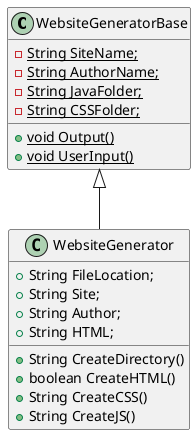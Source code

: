 @startuml
'https://plantuml.com/class-diagram




class WebsiteGeneratorBase{
        -{static} String SiteName;
        -{static} String AuthorName;
        -{static} String JavaFolder;
        -{static} String CSSFolder;
        +{static} void Output()
        +{static} void UserInput()
}

class WebsiteGenerator{
        + String FileLocation;
        + String Site;
        + String Author;
        + String HTML;
        + String CreateDirectory()
        + boolean CreateHTML()
        + String CreateCSS()
        + String CreateJS()

}
WebsiteGeneratorBase <|-- WebsiteGenerator

@enduml